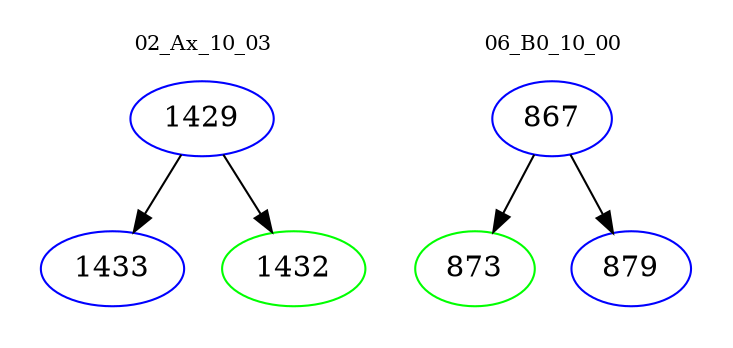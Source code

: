 digraph{
subgraph cluster_0 {
color = white
label = "02_Ax_10_03";
fontsize=10;
T0_1429 [label="1429", color="blue"]
T0_1429 -> T0_1433 [color="black"]
T0_1433 [label="1433", color="blue"]
T0_1429 -> T0_1432 [color="black"]
T0_1432 [label="1432", color="green"]
}
subgraph cluster_1 {
color = white
label = "06_B0_10_00";
fontsize=10;
T1_867 [label="867", color="blue"]
T1_867 -> T1_873 [color="black"]
T1_873 [label="873", color="green"]
T1_867 -> T1_879 [color="black"]
T1_879 [label="879", color="blue"]
}
}
